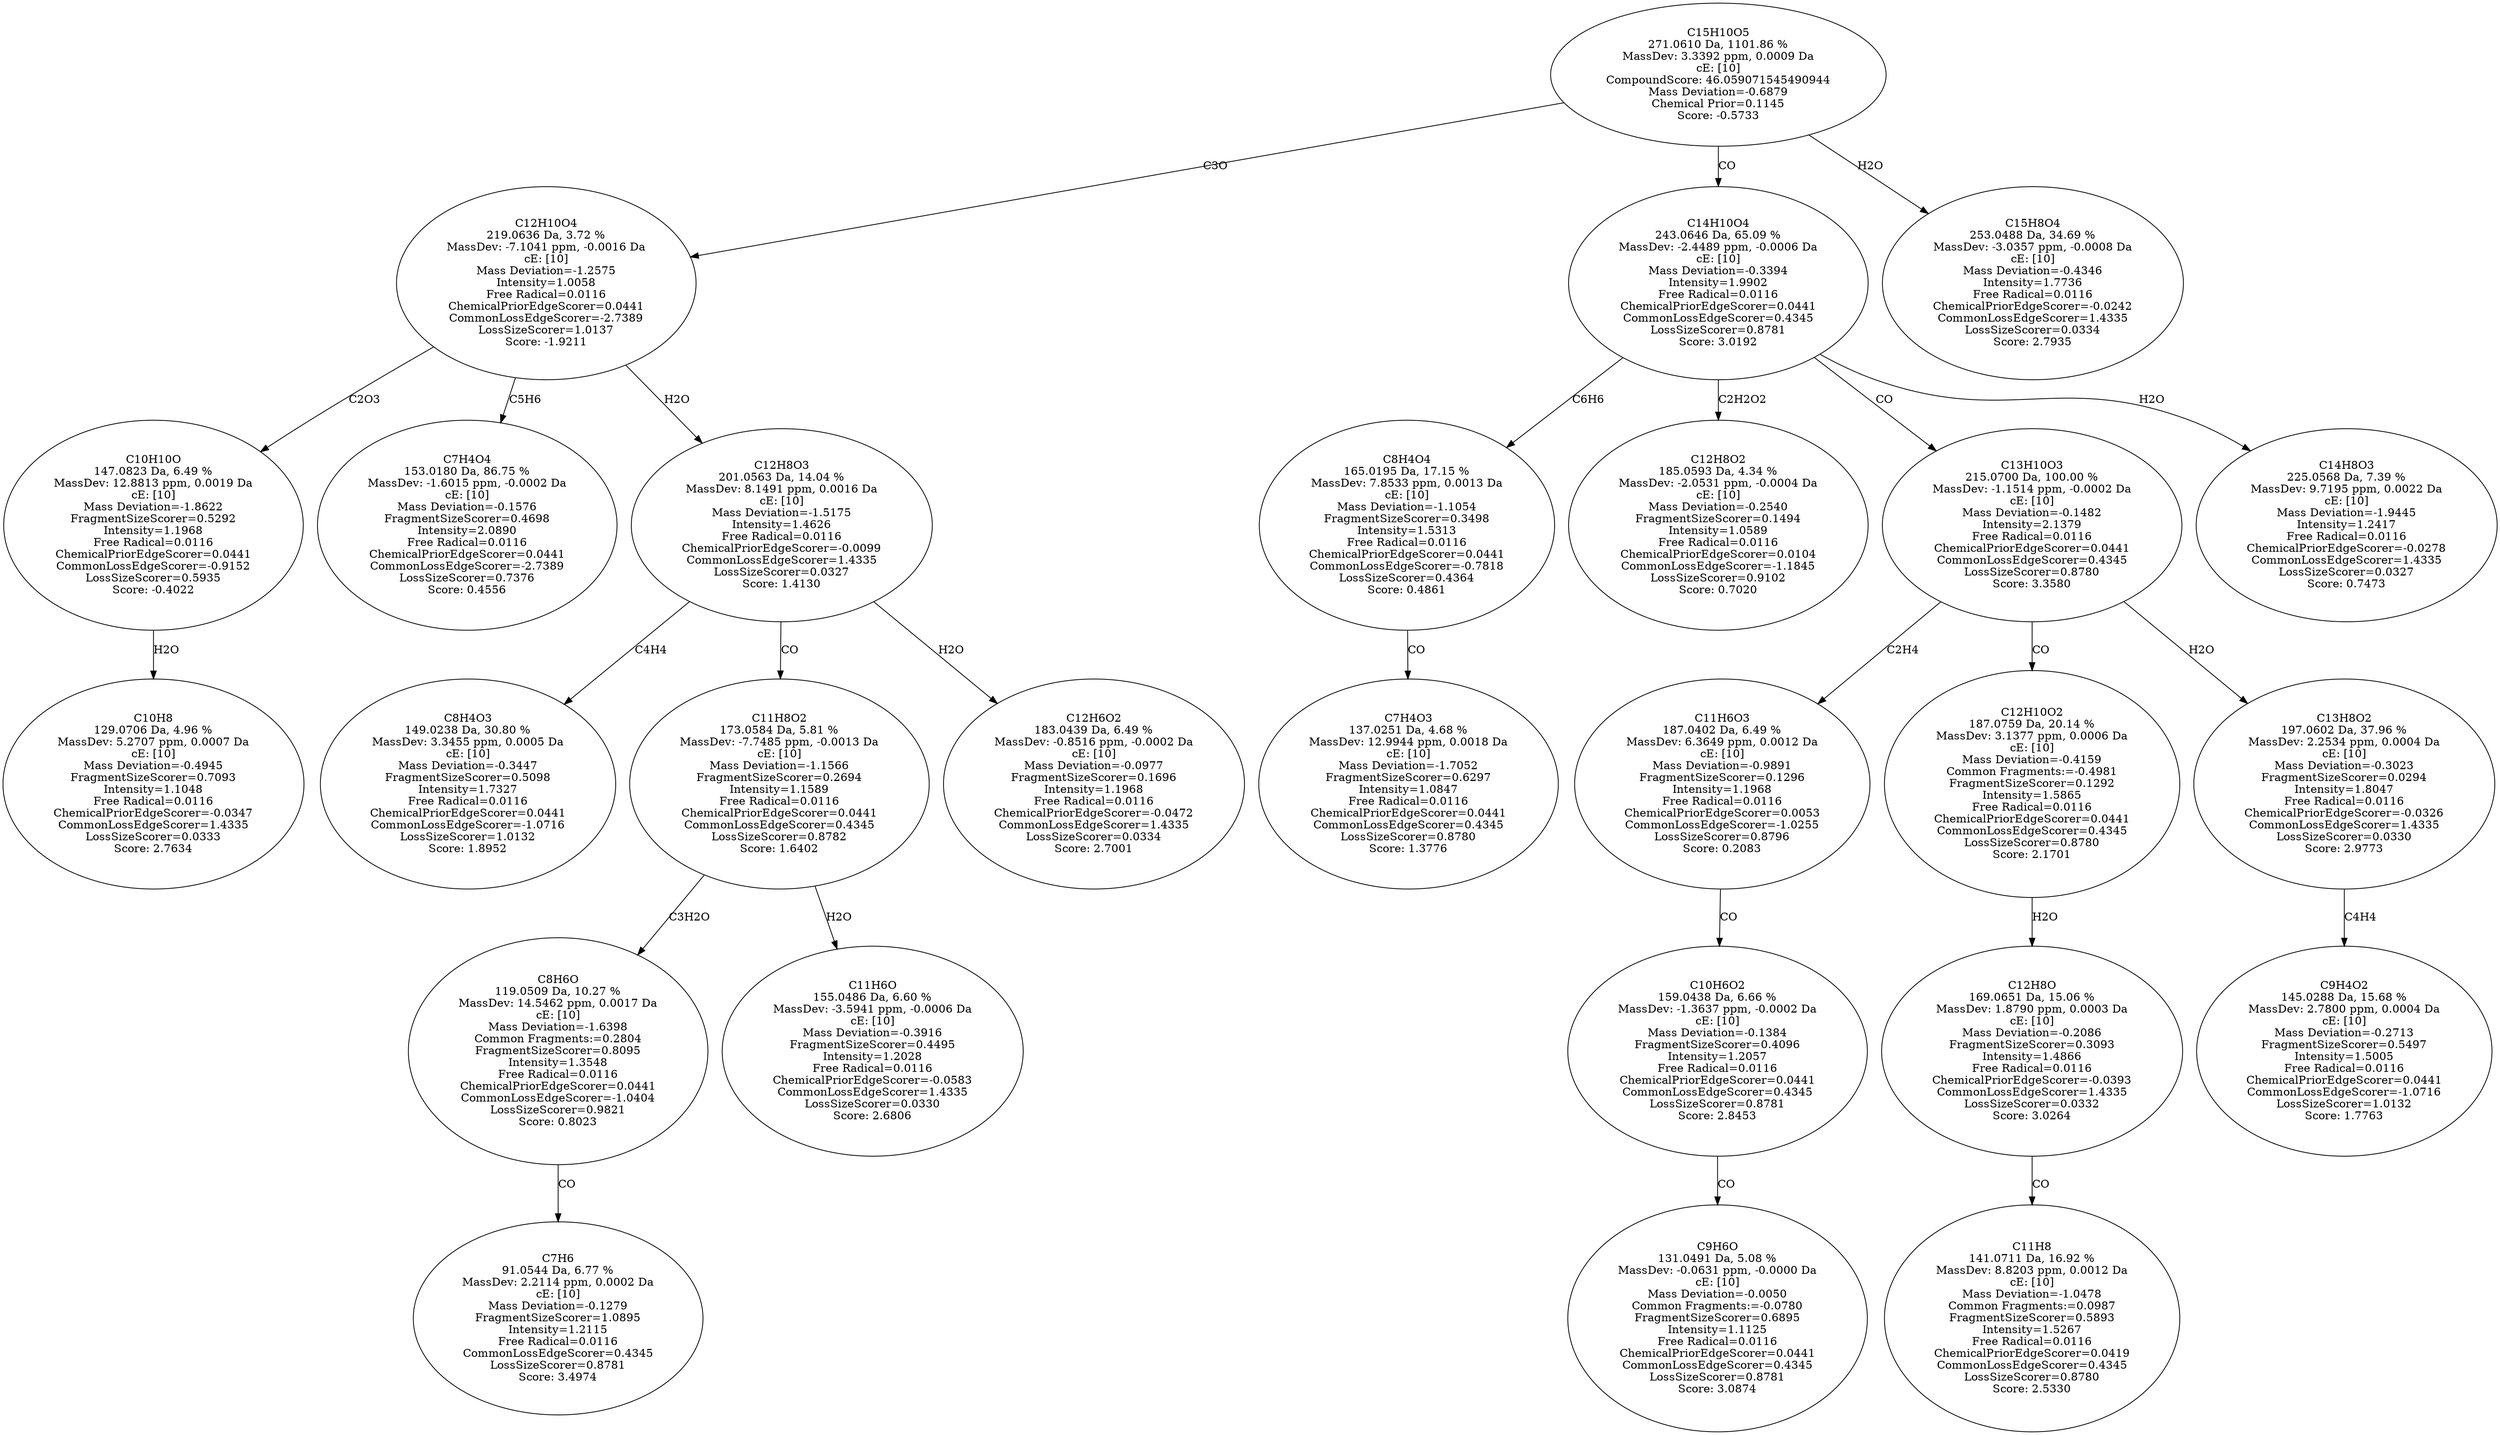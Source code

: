 strict digraph {
v1 [label="C10H8\n129.0706 Da, 4.96 %\nMassDev: 5.2707 ppm, 0.0007 Da\ncE: [10]\nMass Deviation=-0.4945\nFragmentSizeScorer=0.7093\nIntensity=1.1048\nFree Radical=0.0116\nChemicalPriorEdgeScorer=-0.0347\nCommonLossEdgeScorer=1.4335\nLossSizeScorer=0.0333\nScore: 2.7634"];
v2 [label="C10H10O\n147.0823 Da, 6.49 %\nMassDev: 12.8813 ppm, 0.0019 Da\ncE: [10]\nMass Deviation=-1.8622\nFragmentSizeScorer=0.5292\nIntensity=1.1968\nFree Radical=0.0116\nChemicalPriorEdgeScorer=0.0441\nCommonLossEdgeScorer=-0.9152\nLossSizeScorer=0.5935\nScore: -0.4022"];
v3 [label="C7H4O4\n153.0180 Da, 86.75 %\nMassDev: -1.6015 ppm, -0.0002 Da\ncE: [10]\nMass Deviation=-0.1576\nFragmentSizeScorer=0.4698\nIntensity=2.0890\nFree Radical=0.0116\nChemicalPriorEdgeScorer=0.0441\nCommonLossEdgeScorer=-2.7389\nLossSizeScorer=0.7376\nScore: 0.4556"];
v4 [label="C8H4O3\n149.0238 Da, 30.80 %\nMassDev: 3.3455 ppm, 0.0005 Da\ncE: [10]\nMass Deviation=-0.3447\nFragmentSizeScorer=0.5098\nIntensity=1.7327\nFree Radical=0.0116\nChemicalPriorEdgeScorer=0.0441\nCommonLossEdgeScorer=-1.0716\nLossSizeScorer=1.0132\nScore: 1.8952"];
v5 [label="C7H6\n91.0544 Da, 6.77 %\nMassDev: 2.2114 ppm, 0.0002 Da\ncE: [10]\nMass Deviation=-0.1279\nFragmentSizeScorer=1.0895\nIntensity=1.2115\nFree Radical=0.0116\nCommonLossEdgeScorer=0.4345\nLossSizeScorer=0.8781\nScore: 3.4974"];
v6 [label="C8H6O\n119.0509 Da, 10.27 %\nMassDev: 14.5462 ppm, 0.0017 Da\ncE: [10]\nMass Deviation=-1.6398\nCommon Fragments:=0.2804\nFragmentSizeScorer=0.8095\nIntensity=1.3548\nFree Radical=0.0116\nChemicalPriorEdgeScorer=0.0441\nCommonLossEdgeScorer=-1.0404\nLossSizeScorer=0.9821\nScore: 0.8023"];
v7 [label="C11H6O\n155.0486 Da, 6.60 %\nMassDev: -3.5941 ppm, -0.0006 Da\ncE: [10]\nMass Deviation=-0.3916\nFragmentSizeScorer=0.4495\nIntensity=1.2028\nFree Radical=0.0116\nChemicalPriorEdgeScorer=-0.0583\nCommonLossEdgeScorer=1.4335\nLossSizeScorer=0.0330\nScore: 2.6806"];
v8 [label="C11H8O2\n173.0584 Da, 5.81 %\nMassDev: -7.7485 ppm, -0.0013 Da\ncE: [10]\nMass Deviation=-1.1566\nFragmentSizeScorer=0.2694\nIntensity=1.1589\nFree Radical=0.0116\nChemicalPriorEdgeScorer=0.0441\nCommonLossEdgeScorer=0.4345\nLossSizeScorer=0.8782\nScore: 1.6402"];
v9 [label="C12H6O2\n183.0439 Da, 6.49 %\nMassDev: -0.8516 ppm, -0.0002 Da\ncE: [10]\nMass Deviation=-0.0977\nFragmentSizeScorer=0.1696\nIntensity=1.1968\nFree Radical=0.0116\nChemicalPriorEdgeScorer=-0.0472\nCommonLossEdgeScorer=1.4335\nLossSizeScorer=0.0334\nScore: 2.7001"];
v10 [label="C12H8O3\n201.0563 Da, 14.04 %\nMassDev: 8.1491 ppm, 0.0016 Da\ncE: [10]\nMass Deviation=-1.5175\nIntensity=1.4626\nFree Radical=0.0116\nChemicalPriorEdgeScorer=-0.0099\nCommonLossEdgeScorer=1.4335\nLossSizeScorer=0.0327\nScore: 1.4130"];
v11 [label="C12H10O4\n219.0636 Da, 3.72 %\nMassDev: -7.1041 ppm, -0.0016 Da\ncE: [10]\nMass Deviation=-1.2575\nIntensity=1.0058\nFree Radical=0.0116\nChemicalPriorEdgeScorer=0.0441\nCommonLossEdgeScorer=-2.7389\nLossSizeScorer=1.0137\nScore: -1.9211"];
v12 [label="C7H4O3\n137.0251 Da, 4.68 %\nMassDev: 12.9944 ppm, 0.0018 Da\ncE: [10]\nMass Deviation=-1.7052\nFragmentSizeScorer=0.6297\nIntensity=1.0847\nFree Radical=0.0116\nChemicalPriorEdgeScorer=0.0441\nCommonLossEdgeScorer=0.4345\nLossSizeScorer=0.8780\nScore: 1.3776"];
v13 [label="C8H4O4\n165.0195 Da, 17.15 %\nMassDev: 7.8533 ppm, 0.0013 Da\ncE: [10]\nMass Deviation=-1.1054\nFragmentSizeScorer=0.3498\nIntensity=1.5313\nFree Radical=0.0116\nChemicalPriorEdgeScorer=0.0441\nCommonLossEdgeScorer=-0.7818\nLossSizeScorer=0.4364\nScore: 0.4861"];
v14 [label="C12H8O2\n185.0593 Da, 4.34 %\nMassDev: -2.0531 ppm, -0.0004 Da\ncE: [10]\nMass Deviation=-0.2540\nFragmentSizeScorer=0.1494\nIntensity=1.0589\nFree Radical=0.0116\nChemicalPriorEdgeScorer=0.0104\nCommonLossEdgeScorer=-1.1845\nLossSizeScorer=0.9102\nScore: 0.7020"];
v15 [label="C9H6O\n131.0491 Da, 5.08 %\nMassDev: -0.0631 ppm, -0.0000 Da\ncE: [10]\nMass Deviation=-0.0050\nCommon Fragments:=-0.0780\nFragmentSizeScorer=0.6895\nIntensity=1.1125\nFree Radical=0.0116\nChemicalPriorEdgeScorer=0.0441\nCommonLossEdgeScorer=0.4345\nLossSizeScorer=0.8781\nScore: 3.0874"];
v16 [label="C10H6O2\n159.0438 Da, 6.66 %\nMassDev: -1.3637 ppm, -0.0002 Da\ncE: [10]\nMass Deviation=-0.1384\nFragmentSizeScorer=0.4096\nIntensity=1.2057\nFree Radical=0.0116\nChemicalPriorEdgeScorer=0.0441\nCommonLossEdgeScorer=0.4345\nLossSizeScorer=0.8781\nScore: 2.8453"];
v17 [label="C11H6O3\n187.0402 Da, 6.49 %\nMassDev: 6.3649 ppm, 0.0012 Da\ncE: [10]\nMass Deviation=-0.9891\nFragmentSizeScorer=0.1296\nIntensity=1.1968\nFree Radical=0.0116\nChemicalPriorEdgeScorer=0.0053\nCommonLossEdgeScorer=-1.0255\nLossSizeScorer=0.8796\nScore: 0.2083"];
v18 [label="C11H8\n141.0711 Da, 16.92 %\nMassDev: 8.8203 ppm, 0.0012 Da\ncE: [10]\nMass Deviation=-1.0478\nCommon Fragments:=0.0987\nFragmentSizeScorer=0.5893\nIntensity=1.5267\nFree Radical=0.0116\nChemicalPriorEdgeScorer=0.0419\nCommonLossEdgeScorer=0.4345\nLossSizeScorer=0.8780\nScore: 2.5330"];
v19 [label="C12H8O\n169.0651 Da, 15.06 %\nMassDev: 1.8790 ppm, 0.0003 Da\ncE: [10]\nMass Deviation=-0.2086\nFragmentSizeScorer=0.3093\nIntensity=1.4866\nFree Radical=0.0116\nChemicalPriorEdgeScorer=-0.0393\nCommonLossEdgeScorer=1.4335\nLossSizeScorer=0.0332\nScore: 3.0264"];
v20 [label="C12H10O2\n187.0759 Da, 20.14 %\nMassDev: 3.1377 ppm, 0.0006 Da\ncE: [10]\nMass Deviation=-0.4159\nCommon Fragments:=-0.4981\nFragmentSizeScorer=0.1292\nIntensity=1.5865\nFree Radical=0.0116\nChemicalPriorEdgeScorer=0.0441\nCommonLossEdgeScorer=0.4345\nLossSizeScorer=0.8780\nScore: 2.1701"];
v21 [label="C9H4O2\n145.0288 Da, 15.68 %\nMassDev: 2.7800 ppm, 0.0004 Da\ncE: [10]\nMass Deviation=-0.2713\nFragmentSizeScorer=0.5497\nIntensity=1.5005\nFree Radical=0.0116\nChemicalPriorEdgeScorer=0.0441\nCommonLossEdgeScorer=-1.0716\nLossSizeScorer=1.0132\nScore: 1.7763"];
v22 [label="C13H8O2\n197.0602 Da, 37.96 %\nMassDev: 2.2534 ppm, 0.0004 Da\ncE: [10]\nMass Deviation=-0.3023\nFragmentSizeScorer=0.0294\nIntensity=1.8047\nFree Radical=0.0116\nChemicalPriorEdgeScorer=-0.0326\nCommonLossEdgeScorer=1.4335\nLossSizeScorer=0.0330\nScore: 2.9773"];
v23 [label="C13H10O3\n215.0700 Da, 100.00 %\nMassDev: -1.1514 ppm, -0.0002 Da\ncE: [10]\nMass Deviation=-0.1482\nIntensity=2.1379\nFree Radical=0.0116\nChemicalPriorEdgeScorer=0.0441\nCommonLossEdgeScorer=0.4345\nLossSizeScorer=0.8780\nScore: 3.3580"];
v24 [label="C14H8O3\n225.0568 Da, 7.39 %\nMassDev: 9.7195 ppm, 0.0022 Da\ncE: [10]\nMass Deviation=-1.9445\nIntensity=1.2417\nFree Radical=0.0116\nChemicalPriorEdgeScorer=-0.0278\nCommonLossEdgeScorer=1.4335\nLossSizeScorer=0.0327\nScore: 0.7473"];
v25 [label="C14H10O4\n243.0646 Da, 65.09 %\nMassDev: -2.4489 ppm, -0.0006 Da\ncE: [10]\nMass Deviation=-0.3394\nIntensity=1.9902\nFree Radical=0.0116\nChemicalPriorEdgeScorer=0.0441\nCommonLossEdgeScorer=0.4345\nLossSizeScorer=0.8781\nScore: 3.0192"];
v26 [label="C15H8O4\n253.0488 Da, 34.69 %\nMassDev: -3.0357 ppm, -0.0008 Da\ncE: [10]\nMass Deviation=-0.4346\nIntensity=1.7736\nFree Radical=0.0116\nChemicalPriorEdgeScorer=-0.0242\nCommonLossEdgeScorer=1.4335\nLossSizeScorer=0.0334\nScore: 2.7935"];
v27 [label="C15H10O5\n271.0610 Da, 1101.86 %\nMassDev: 3.3392 ppm, 0.0009 Da\ncE: [10]\nCompoundScore: 46.059071545490944\nMass Deviation=-0.6879\nChemical Prior=0.1145\nScore: -0.5733"];
v2 -> v1 [label="H2O"];
v11 -> v2 [label="C2O3"];
v11 -> v3 [label="C5H6"];
v10 -> v4 [label="C4H4"];
v6 -> v5 [label="CO"];
v8 -> v6 [label="C3H2O"];
v8 -> v7 [label="H2O"];
v10 -> v8 [label="CO"];
v10 -> v9 [label="H2O"];
v11 -> v10 [label="H2O"];
v27 -> v11 [label="C3O"];
v13 -> v12 [label="CO"];
v25 -> v13 [label="C6H6"];
v25 -> v14 [label="C2H2O2"];
v16 -> v15 [label="CO"];
v17 -> v16 [label="CO"];
v23 -> v17 [label="C2H4"];
v19 -> v18 [label="CO"];
v20 -> v19 [label="H2O"];
v23 -> v20 [label="CO"];
v22 -> v21 [label="C4H4"];
v23 -> v22 [label="H2O"];
v25 -> v23 [label="CO"];
v25 -> v24 [label="H2O"];
v27 -> v25 [label="CO"];
v27 -> v26 [label="H2O"];
}